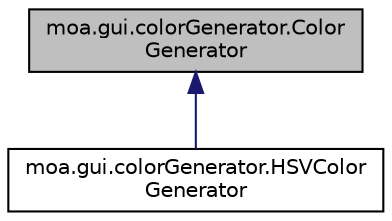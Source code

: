 digraph "moa.gui.colorGenerator.ColorGenerator"
{
 // LATEX_PDF_SIZE
  edge [fontname="Helvetica",fontsize="10",labelfontname="Helvetica",labelfontsize="10"];
  node [fontname="Helvetica",fontsize="10",shape=record];
  Node1 [label="moa.gui.colorGenerator.Color\lGenerator",height=0.2,width=0.4,color="black", fillcolor="grey75", style="filled", fontcolor="black",tooltip=" "];
  Node1 -> Node2 [dir="back",color="midnightblue",fontsize="10",style="solid",fontname="Helvetica"];
  Node2 [label="moa.gui.colorGenerator.HSVColor\lGenerator",height=0.2,width=0.4,color="black", fillcolor="white", style="filled",URL="$classmoa_1_1gui_1_1color_generator_1_1_h_s_v_color_generator.html",tooltip=" "];
}
